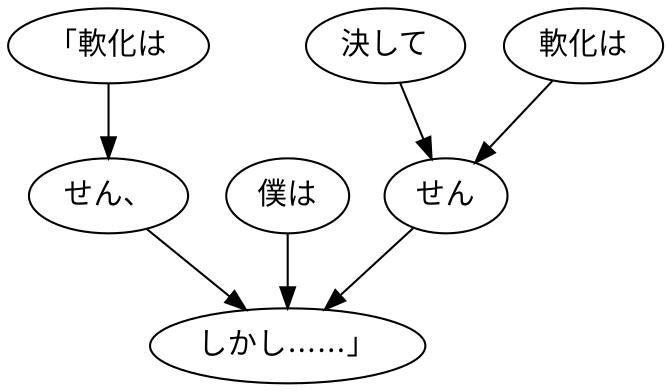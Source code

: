 digraph graph2572 {
	node0 [label="「軟化は"];
	node1 [label="せん、"];
	node2 [label="僕は"];
	node3 [label="決して"];
	node4 [label="軟化は"];
	node5 [label="せん"];
	node6 [label="しかし……」"];
	node0 -> node1;
	node1 -> node6;
	node2 -> node6;
	node3 -> node5;
	node4 -> node5;
	node5 -> node6;
}
